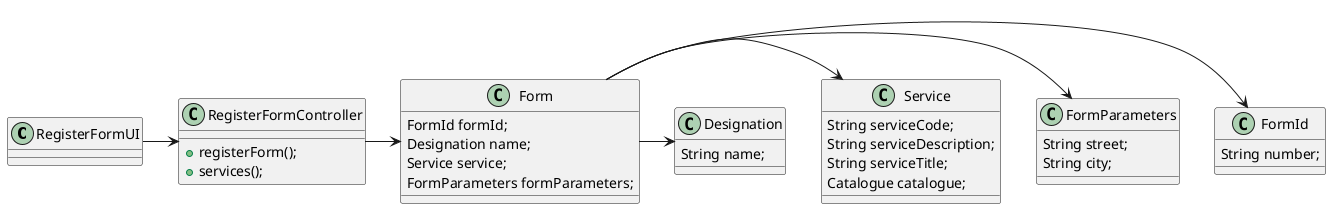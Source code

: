 @startuml
'https://plantuml.com/class-diagram

class RegisterFormUI {
}

class RegisterFormController {
+registerForm();
+services();
}

class Form{
FormId formId;
Designation name;
Service service;
FormParameters formParameters;
}

class FormId{
String number;
}

class FormParameters{
String street;
String city;
}

class Service{
  String serviceCode;
  String serviceDescription;
  String serviceTitle;
  Catalogue catalogue;
}

class Designation{
String name;
}


RegisterFormUI -> RegisterFormController
RegisterFormController -> Form

Form -> FormId
Form -> FormParameters
Form -> Service
Form -> Designation

@enduml